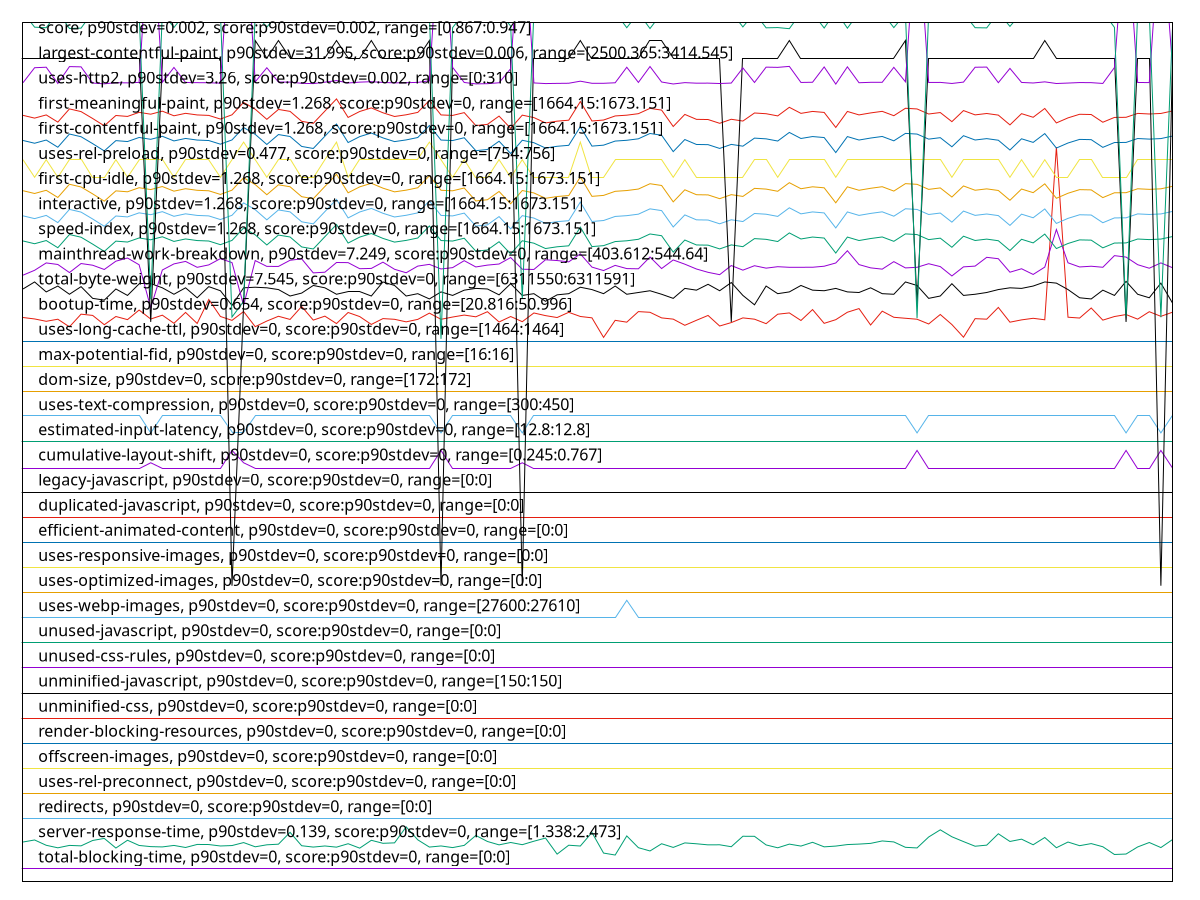 reset

$totalBlockingTimeP90Stdev0ScoreP90Stdev0Range00 <<EOF
0 0.5
1 0.5
2 0.5
3 0.5
4 0.5
5 0.5
6 0.5
7 0.5
8 0.5
9 0.5
10 0.5
11 0.5
12 0.5
13 0.5
14 0.5
15 0.5
16 0.5
17 0.5
18 0.5
19 0.5
20 0.5
21 0.5
22 0.5
23 0.5
24 0.5
25 0.5
26 0.5
27 0.5
28 0.5
29 0.5
30 0.5
31 0.5
32 0.5
33 0.5
34 0.5
35 0.5
36 0.5
37 0.5
38 0.5
39 0.5
40 0.5
41 0.5
42 0.5
43 0.5
44 0.5
45 0.5
46 0.5
47 0.5
48 0.5
49 0.5
50 0.5
51 0.5
52 0.5
53 0.5
54 0.5
55 0.5
56 0.5
57 0.5
58 0.5
59 0.5
60 0.5
61 0.5
62 0.5
63 0.5
64 0.5
65 0.5
66 0.5
67 0.5
68 0.5
69 0.5
70 0.5
71 0.5
72 0.5
73 0.5
74 0.5
75 0.5
76 0.5
77 0.5
78 0.5
79 0.5
80 0.5
81 0.5
82 0.5
83 0.5
84 0.5
85 0.5
86 0.5
87 0.5
88 0.5
89 0.5
90 0.5
91 0.5
92 0.5
93 0.5
94 0.5
95 0.5
96 0.5
97 0.5
98 0.5
99 0.5
EOF

$serverResponseTimeP90Stdev0139ScoreP90Stdev0Range13382473 <<EOF
0 1.5719351198871645
1 1.6528942172073342
2 1.4416107193229897
3 1.3409055007052184
4 1.4366741889985892
5 1.418902679830747
6 1.6331480959097315
7 1.715094499294781
8 1.3320197461212975
9 1.6420338504936525
10 1.434699576868829
11 1.3882961918194636
12 1.3764485190409024
13 1.435686882933709
14 1.3537404795486598
15 1.4751791255289137
16 1.4712299012693932
17 1.4139661495063467
18 1.4307503526093086
19 1.549227080394922
20 1.3813850493653028
21 1.4603695345557122
22 1.4850521861777146
23 1.9569844851904086
24 1.4238392101551478
25 1.3705246826516218
26 1.4139661495063465
27 1.3675627644569812
28 1.5038110014104369
29 1.3280705218617768
30 1.6400592383638923
31 1.5205952045133988
32 1.5383667136812407
33 2.174191819464033
34 1.6588180535966146
35 1.3705246826516218
36 1.4149534555712269
37 1.3497912552891396
38 1.4376614950634694
39 1.8315966149506346
40 1.5926685472496471
41 1.4583949224259514
42 1.5531763046544422
43 1.4653060648801126
44 1.6035289139633282
45 1.7289167842031024
46 1.0901297602256699
47 1.4445726375176302
48 1.4119915373765863
49 1.950073342736247
50 1.1315966149506345
51 1.0535994358251057
52 1.8138251057827923
53 1.3458420310296189
54 1.215517630465444
55 1.5028236953455565
56 1.3567023977433001
57 1.5363921015514808
58 1.5018363892806768
59 1.4583949224259518
60 1.461356840620592
61 1.3843469675599431
62 1.8009901269393502
63 1.7980282087447104
64 1.4554330042313115
65 1.3418928067700984
66 1.488014104372355
67 1.4100169252468262
68 1.5600874471086035
69 1.379410437235543
70 1.410016925246826
71 1.4702425952045128
72 1.489001410437235
73 1.5176332863187585
74 1.6143892806770095
75 1.5748970380818048
76 1.3606516220028206
77 1.335968970380818
78 1.7713709449929471
79 2.0567023977432997
80 1.780256699576868
81 1.5887193229901266
82 1.4040930888575456
83 1.4475345557122703
84 1.8997207334273618
85 1.593655853314527
86 1.6854753173483774
87 1.462344146685472
88 1.751624823695345
89 1.3438674188998583
90 1.5709478138222845
91 1.425813822284908
92 1.5087475317348373
93 1.3833596614950632
94 1.0753201692524683
95 1.09309167842031
96 1.3754612129760224
97 1.5521889985895623
98 1.3507785613540197
99 1.6686911142454157
EOF

$redirectsP90Stdev0ScoreP90Stdev0Range00 <<EOF
0 2.5
1 2.5
2 2.5
3 2.5
4 2.5
5 2.5
6 2.5
7 2.5
8 2.5
9 2.5
10 2.5
11 2.5
12 2.5
13 2.5
14 2.5
15 2.5
16 2.5
17 2.5
18 2.5
19 2.5
20 2.5
21 2.5
22 2.5
23 2.5
24 2.5
25 2.5
26 2.5
27 2.5
28 2.5
29 2.5
30 2.5
31 2.5
32 2.5
33 2.5
34 2.5
35 2.5
36 2.5
37 2.5
38 2.5
39 2.5
40 2.5
41 2.5
42 2.5
43 2.5
44 2.5
45 2.5
46 2.5
47 2.5
48 2.5
49 2.5
50 2.5
51 2.5
52 2.5
53 2.5
54 2.5
55 2.5
56 2.5
57 2.5
58 2.5
59 2.5
60 2.5
61 2.5
62 2.5
63 2.5
64 2.5
65 2.5
66 2.5
67 2.5
68 2.5
69 2.5
70 2.5
71 2.5
72 2.5
73 2.5
74 2.5
75 2.5
76 2.5
77 2.5
78 2.5
79 2.5
80 2.5
81 2.5
82 2.5
83 2.5
84 2.5
85 2.5
86 2.5
87 2.5
88 2.5
89 2.5
90 2.5
91 2.5
92 2.5
93 2.5
94 2.5
95 2.5
96 2.5
97 2.5
98 2.5
99 2.5
EOF

$usesRelPreconnectP90Stdev0ScoreP90Stdev0Range00 <<EOF
0 3.5
1 3.5
2 3.5
3 3.5
4 3.5
5 3.5
6 3.5
7 3.5
8 3.5
9 3.5
10 3.5
11 3.5
12 3.5
13 3.5
14 3.5
15 3.5
16 3.5
17 3.5
18 3.5
19 3.5
20 3.5
21 3.5
22 3.5
23 3.5
24 3.5
25 3.5
26 3.5
27 3.5
28 3.5
29 3.5
30 3.5
31 3.5
32 3.5
33 3.5
34 3.5
35 3.5
36 3.5
37 3.5
38 3.5
39 3.5
40 3.5
41 3.5
42 3.5
43 3.5
44 3.5
45 3.5
46 3.5
47 3.5
48 3.5
49 3.5
50 3.5
51 3.5
52 3.5
53 3.5
54 3.5
55 3.5
56 3.5
57 3.5
58 3.5
59 3.5
60 3.5
61 3.5
62 3.5
63 3.5
64 3.5
65 3.5
66 3.5
67 3.5
68 3.5
69 3.5
70 3.5
71 3.5
72 3.5
73 3.5
74 3.5
75 3.5
76 3.5
77 3.5
78 3.5
79 3.5
80 3.5
81 3.5
82 3.5
83 3.5
84 3.5
85 3.5
86 3.5
87 3.5
88 3.5
89 3.5
90 3.5
91 3.5
92 3.5
93 3.5
94 3.5
95 3.5
96 3.5
97 3.5
98 3.5
99 3.5
EOF

$offscreenImagesP90Stdev0ScoreP90Stdev0Range00 <<EOF
0 4.5
1 4.5
2 4.5
3 4.5
4 4.5
5 4.5
6 4.5
7 4.5
8 4.5
9 4.5
10 4.5
11 4.5
12 4.5
13 4.5
14 4.5
15 4.5
16 4.5
17 4.5
18 4.5
19 4.5
20 4.5
21 4.5
22 4.5
23 4.5
24 4.5
25 4.5
26 4.5
27 4.5
28 4.5
29 4.5
30 4.5
31 4.5
32 4.5
33 4.5
34 4.5
35 4.5
36 4.5
37 4.5
38 4.5
39 4.5
40 4.5
41 4.5
42 4.5
43 4.5
44 4.5
45 4.5
46 4.5
47 4.5
48 4.5
49 4.5
50 4.5
51 4.5
52 4.5
53 4.5
54 4.5
55 4.5
56 4.5
57 4.5
58 4.5
59 4.5
60 4.5
61 4.5
62 4.5
63 4.5
64 4.5
65 4.5
66 4.5
67 4.5
68 4.5
69 4.5
70 4.5
71 4.5
72 4.5
73 4.5
74 4.5
75 4.5
76 4.5
77 4.5
78 4.5
79 4.5
80 4.5
81 4.5
82 4.5
83 4.5
84 4.5
85 4.5
86 4.5
87 4.5
88 4.5
89 4.5
90 4.5
91 4.5
92 4.5
93 4.5
94 4.5
95 4.5
96 4.5
97 4.5
98 4.5
99 4.5
EOF

$renderBlockingResourcesP90Stdev0ScoreP90Stdev0Range00 <<EOF
0 5.5
1 5.5
2 5.5
3 5.5
4 5.5
5 5.5
6 5.5
7 5.5
8 5.5
9 5.5
10 5.5
11 5.5
12 5.5
13 5.5
14 5.5
15 5.5
16 5.5
17 5.5
18 5.5
19 5.5
20 5.5
21 5.5
22 5.5
23 5.5
24 5.5
25 5.5
26 5.5
27 5.5
28 5.5
29 5.5
30 5.5
31 5.5
32 5.5
33 5.5
34 5.5
35 5.5
36 5.5
37 5.5
38 5.5
39 5.5
40 5.5
41 5.5
42 5.5
43 5.5
44 5.5
45 5.5
46 5.5
47 5.5
48 5.5
49 5.5
50 5.5
51 5.5
52 5.5
53 5.5
54 5.5
55 5.5
56 5.5
57 5.5
58 5.5
59 5.5
60 5.5
61 5.5
62 5.5
63 5.5
64 5.5
65 5.5
66 5.5
67 5.5
68 5.5
69 5.5
70 5.5
71 5.5
72 5.5
73 5.5
74 5.5
75 5.5
76 5.5
77 5.5
78 5.5
79 5.5
80 5.5
81 5.5
82 5.5
83 5.5
84 5.5
85 5.5
86 5.5
87 5.5
88 5.5
89 5.5
90 5.5
91 5.5
92 5.5
93 5.5
94 5.5
95 5.5
96 5.5
97 5.5
98 5.5
99 5.5
EOF

$unminifiedCssP90Stdev0ScoreP90Stdev0Range00 <<EOF
0 6.5
1 6.5
2 6.5
3 6.5
4 6.5
5 6.5
6 6.5
7 6.5
8 6.5
9 6.5
10 6.5
11 6.5
12 6.5
13 6.5
14 6.5
15 6.5
16 6.5
17 6.5
18 6.5
19 6.5
20 6.5
21 6.5
22 6.5
23 6.5
24 6.5
25 6.5
26 6.5
27 6.5
28 6.5
29 6.5
30 6.5
31 6.5
32 6.5
33 6.5
34 6.5
35 6.5
36 6.5
37 6.5
38 6.5
39 6.5
40 6.5
41 6.5
42 6.5
43 6.5
44 6.5
45 6.5
46 6.5
47 6.5
48 6.5
49 6.5
50 6.5
51 6.5
52 6.5
53 6.5
54 6.5
55 6.5
56 6.5
57 6.5
58 6.5
59 6.5
60 6.5
61 6.5
62 6.5
63 6.5
64 6.5
65 6.5
66 6.5
67 6.5
68 6.5
69 6.5
70 6.5
71 6.5
72 6.5
73 6.5
74 6.5
75 6.5
76 6.5
77 6.5
78 6.5
79 6.5
80 6.5
81 6.5
82 6.5
83 6.5
84 6.5
85 6.5
86 6.5
87 6.5
88 6.5
89 6.5
90 6.5
91 6.5
92 6.5
93 6.5
94 6.5
95 6.5
96 6.5
97 6.5
98 6.5
99 6.5
EOF

$unminifiedJavascriptP90Stdev0ScoreP90Stdev0Range150150 <<EOF
0 7.5
1 7.5
2 7.5
3 7.5
4 7.5
5 7.5
6 7.5
7 7.5
8 7.5
9 7.5
10 7.5
11 7.5
12 7.5
13 7.5
14 7.5
15 7.5
16 7.5
17 7.5
18 7.5
19 7.5
20 7.5
21 7.5
22 7.5
23 7.5
24 7.5
25 7.5
26 7.5
27 7.5
28 7.5
29 7.5
30 7.5
31 7.5
32 7.5
33 7.5
34 7.5
35 7.5
36 7.5
37 7.5
38 7.5
39 7.5
40 7.5
41 7.5
42 7.5
43 7.5
44 7.5
45 7.5
46 7.5
47 7.5
48 7.5
49 7.5
50 7.5
51 7.5
52 7.5
53 7.5
54 7.5
55 7.5
56 7.5
57 7.5
58 7.5
59 7.5
60 7.5
61 7.5
62 7.5
63 7.5
64 7.5
65 7.5
66 7.5
67 7.5
68 7.5
69 7.5
70 7.5
71 7.5
72 7.5
73 7.5
74 7.5
75 7.5
76 7.5
77 7.5
78 7.5
79 7.5
80 7.5
81 7.5
82 7.5
83 7.5
84 7.5
85 7.5
86 7.5
87 7.5
88 7.5
89 7.5
90 7.5
91 7.5
92 7.5
93 7.5
94 7.5
95 7.5
96 7.5
97 7.5
98 7.5
99 7.5
EOF

$unusedCssRulesP90Stdev0ScoreP90Stdev0Range00 <<EOF
0 8.5
1 8.5
2 8.5
3 8.5
4 8.5
5 8.5
6 8.5
7 8.5
8 8.5
9 8.5
10 8.5
11 8.5
12 8.5
13 8.5
14 8.5
15 8.5
16 8.5
17 8.5
18 8.5
19 8.5
20 8.5
21 8.5
22 8.5
23 8.5
24 8.5
25 8.5
26 8.5
27 8.5
28 8.5
29 8.5
30 8.5
31 8.5
32 8.5
33 8.5
34 8.5
35 8.5
36 8.5
37 8.5
38 8.5
39 8.5
40 8.5
41 8.5
42 8.5
43 8.5
44 8.5
45 8.5
46 8.5
47 8.5
48 8.5
49 8.5
50 8.5
51 8.5
52 8.5
53 8.5
54 8.5
55 8.5
56 8.5
57 8.5
58 8.5
59 8.5
60 8.5
61 8.5
62 8.5
63 8.5
64 8.5
65 8.5
66 8.5
67 8.5
68 8.5
69 8.5
70 8.5
71 8.5
72 8.5
73 8.5
74 8.5
75 8.5
76 8.5
77 8.5
78 8.5
79 8.5
80 8.5
81 8.5
82 8.5
83 8.5
84 8.5
85 8.5
86 8.5
87 8.5
88 8.5
89 8.5
90 8.5
91 8.5
92 8.5
93 8.5
94 8.5
95 8.5
96 8.5
97 8.5
98 8.5
99 8.5
EOF

$unusedJavascriptP90Stdev0ScoreP90Stdev0Range00 <<EOF
0 9.5
1 9.5
2 9.5
3 9.5
4 9.5
5 9.5
6 9.5
7 9.5
8 9.5
9 9.5
10 9.5
11 9.5
12 9.5
13 9.5
14 9.5
15 9.5
16 9.5
17 9.5
18 9.5
19 9.5
20 9.5
21 9.5
22 9.5
23 9.5
24 9.5
25 9.5
26 9.5
27 9.5
28 9.5
29 9.5
30 9.5
31 9.5
32 9.5
33 9.5
34 9.5
35 9.5
36 9.5
37 9.5
38 9.5
39 9.5
40 9.5
41 9.5
42 9.5
43 9.5
44 9.5
45 9.5
46 9.5
47 9.5
48 9.5
49 9.5
50 9.5
51 9.5
52 9.5
53 9.5
54 9.5
55 9.5
56 9.5
57 9.5
58 9.5
59 9.5
60 9.5
61 9.5
62 9.5
63 9.5
64 9.5
65 9.5
66 9.5
67 9.5
68 9.5
69 9.5
70 9.5
71 9.5
72 9.5
73 9.5
74 9.5
75 9.5
76 9.5
77 9.5
78 9.5
79 9.5
80 9.5
81 9.5
82 9.5
83 9.5
84 9.5
85 9.5
86 9.5
87 9.5
88 9.5
89 9.5
90 9.5
91 9.5
92 9.5
93 9.5
94 9.5
95 9.5
96 9.5
97 9.5
98 9.5
99 9.5
EOF

$usesWebpImagesP90Stdev0ScoreP90Stdev0Range2760027610 <<EOF
0 10.493000000000166
1 10.493000000000166
2 10.493000000000166
3 10.493000000000166
4 10.493000000000166
5 10.493000000000166
6 10.493000000000166
7 10.493000000000166
8 10.493000000000166
9 10.493000000000166
10 10.493000000000166
11 10.493000000000166
12 10.493000000000166
13 10.493000000000166
14 10.493000000000166
15 10.493000000000166
16 10.493000000000166
17 10.493000000000166
18 10.493000000000166
19 10.493000000000166
20 10.493000000000166
21 10.493000000000166
22 10.493000000000166
23 10.493000000000166
24 10.493000000000166
25 10.493000000000166
26 10.493000000000166
27 10.493000000000166
28 10.493000000000166
29 10.493000000000166
30 10.493000000000166
31 10.493000000000166
32 10.493000000000166
33 10.493000000000166
34 10.493000000000166
35 10.493000000000166
36 10.493000000000166
37 10.493000000000166
38 10.493000000000166
39 10.493000000000166
40 10.493000000000166
41 10.493000000000166
42 10.493000000000166
43 10.493000000000166
44 10.493000000000166
45 10.493000000000166
46 10.493000000000166
47 10.493000000000166
48 10.493000000000166
49 10.493000000000166
50 10.493000000000166
51 10.493000000000166
52 11.193000000000211
53 10.493000000000166
54 10.493000000000166
55 10.493000000000166
56 10.493000000000166
57 10.493000000000166
58 10.493000000000166
59 10.493000000000166
60 10.493000000000166
61 10.493000000000166
62 10.493000000000166
63 10.493000000000166
64 10.493000000000166
65 10.493000000000166
66 10.493000000000166
67 10.493000000000166
68 10.493000000000166
69 10.493000000000166
70 10.493000000000166
71 10.493000000000166
72 10.493000000000166
73 10.493000000000166
74 10.493000000000166
75 10.493000000000166
76 10.493000000000166
77 10.493000000000166
78 10.493000000000166
79 10.493000000000166
80 10.493000000000166
81 10.493000000000166
82 10.493000000000166
83 10.493000000000166
84 10.493000000000166
85 10.493000000000166
86 10.493000000000166
87 10.493000000000166
88 10.493000000000166
89 10.493000000000166
90 10.493000000000166
91 10.493000000000166
92 10.493000000000166
93 10.493000000000166
94 10.493000000000166
95 10.493000000000166
96 10.493000000000166
97 10.493000000000166
98 10.493000000000166
99 10.493000000000166
EOF

$usesOptimizedImagesP90Stdev0ScoreP90Stdev0Range00 <<EOF
0 11.5
1 11.5
2 11.5
3 11.5
4 11.5
5 11.5
6 11.5
7 11.5
8 11.5
9 11.5
10 11.5
11 11.5
12 11.5
13 11.5
14 11.5
15 11.5
16 11.5
17 11.5
18 11.5
19 11.5
20 11.5
21 11.5
22 11.5
23 11.5
24 11.5
25 11.5
26 11.5
27 11.5
28 11.5
29 11.5
30 11.5
31 11.5
32 11.5
33 11.5
34 11.5
35 11.5
36 11.5
37 11.5
38 11.5
39 11.5
40 11.5
41 11.5
42 11.5
43 11.5
44 11.5
45 11.5
46 11.5
47 11.5
48 11.5
49 11.5
50 11.5
51 11.5
52 11.5
53 11.5
54 11.5
55 11.5
56 11.5
57 11.5
58 11.5
59 11.5
60 11.5
61 11.5
62 11.5
63 11.5
64 11.5
65 11.5
66 11.5
67 11.5
68 11.5
69 11.5
70 11.5
71 11.5
72 11.5
73 11.5
74 11.5
75 11.5
76 11.5
77 11.5
78 11.5
79 11.5
80 11.5
81 11.5
82 11.5
83 11.5
84 11.5
85 11.5
86 11.5
87 11.5
88 11.5
89 11.5
90 11.5
91 11.5
92 11.5
93 11.5
94 11.5
95 11.5
96 11.5
97 11.5
98 11.5
99 11.5
EOF

$usesResponsiveImagesP90Stdev0ScoreP90Stdev0Range00 <<EOF
0 12.5
1 12.5
2 12.5
3 12.5
4 12.5
5 12.5
6 12.5
7 12.5
8 12.5
9 12.5
10 12.5
11 12.5
12 12.5
13 12.5
14 12.5
15 12.5
16 12.5
17 12.5
18 12.5
19 12.5
20 12.5
21 12.5
22 12.5
23 12.5
24 12.5
25 12.5
26 12.5
27 12.5
28 12.5
29 12.5
30 12.5
31 12.5
32 12.5
33 12.5
34 12.5
35 12.5
36 12.5
37 12.5
38 12.5
39 12.5
40 12.5
41 12.5
42 12.5
43 12.5
44 12.5
45 12.5
46 12.5
47 12.5
48 12.5
49 12.5
50 12.5
51 12.5
52 12.5
53 12.5
54 12.5
55 12.5
56 12.5
57 12.5
58 12.5
59 12.5
60 12.5
61 12.5
62 12.5
63 12.5
64 12.5
65 12.5
66 12.5
67 12.5
68 12.5
69 12.5
70 12.5
71 12.5
72 12.5
73 12.5
74 12.5
75 12.5
76 12.5
77 12.5
78 12.5
79 12.5
80 12.5
81 12.5
82 12.5
83 12.5
84 12.5
85 12.5
86 12.5
87 12.5
88 12.5
89 12.5
90 12.5
91 12.5
92 12.5
93 12.5
94 12.5
95 12.5
96 12.5
97 12.5
98 12.5
99 12.5
EOF

$efficientAnimatedContentP90Stdev0ScoreP90Stdev0Range00 <<EOF
0 13.5
1 13.5
2 13.5
3 13.5
4 13.5
5 13.5
6 13.5
7 13.5
8 13.5
9 13.5
10 13.5
11 13.5
12 13.5
13 13.5
14 13.5
15 13.5
16 13.5
17 13.5
18 13.5
19 13.5
20 13.5
21 13.5
22 13.5
23 13.5
24 13.5
25 13.5
26 13.5
27 13.5
28 13.5
29 13.5
30 13.5
31 13.5
32 13.5
33 13.5
34 13.5
35 13.5
36 13.5
37 13.5
38 13.5
39 13.5
40 13.5
41 13.5
42 13.5
43 13.5
44 13.5
45 13.5
46 13.5
47 13.5
48 13.5
49 13.5
50 13.5
51 13.5
52 13.5
53 13.5
54 13.5
55 13.5
56 13.5
57 13.5
58 13.5
59 13.5
60 13.5
61 13.5
62 13.5
63 13.5
64 13.5
65 13.5
66 13.5
67 13.5
68 13.5
69 13.5
70 13.5
71 13.5
72 13.5
73 13.5
74 13.5
75 13.5
76 13.5
77 13.5
78 13.5
79 13.5
80 13.5
81 13.5
82 13.5
83 13.5
84 13.5
85 13.5
86 13.5
87 13.5
88 13.5
89 13.5
90 13.5
91 13.5
92 13.5
93 13.5
94 13.5
95 13.5
96 13.5
97 13.5
98 13.5
99 13.5
EOF

$duplicatedJavascriptP90Stdev0ScoreP90Stdev0Range00 <<EOF
0 14.5
1 14.5
2 14.5
3 14.5
4 14.5
5 14.5
6 14.5
7 14.5
8 14.5
9 14.5
10 14.5
11 14.5
12 14.5
13 14.5
14 14.5
15 14.5
16 14.5
17 14.5
18 14.5
19 14.5
20 14.5
21 14.5
22 14.5
23 14.5
24 14.5
25 14.5
26 14.5
27 14.5
28 14.5
29 14.5
30 14.5
31 14.5
32 14.5
33 14.5
34 14.5
35 14.5
36 14.5
37 14.5
38 14.5
39 14.5
40 14.5
41 14.5
42 14.5
43 14.5
44 14.5
45 14.5
46 14.5
47 14.5
48 14.5
49 14.5
50 14.5
51 14.5
52 14.5
53 14.5
54 14.5
55 14.5
56 14.5
57 14.5
58 14.5
59 14.5
60 14.5
61 14.5
62 14.5
63 14.5
64 14.5
65 14.5
66 14.5
67 14.5
68 14.5
69 14.5
70 14.5
71 14.5
72 14.5
73 14.5
74 14.5
75 14.5
76 14.5
77 14.5
78 14.5
79 14.5
80 14.5
81 14.5
82 14.5
83 14.5
84 14.5
85 14.5
86 14.5
87 14.5
88 14.5
89 14.5
90 14.5
91 14.5
92 14.5
93 14.5
94 14.5
95 14.5
96 14.5
97 14.5
98 14.5
99 14.5
EOF

$legacyJavascriptP90Stdev0ScoreP90Stdev0Range00 <<EOF
0 15.5
1 15.5
2 15.5
3 15.5
4 15.5
5 15.5
6 15.5
7 15.5
8 15.5
9 15.5
10 15.5
11 15.5
12 15.5
13 15.5
14 15.5
15 15.5
16 15.5
17 15.5
18 15.5
19 15.5
20 15.5
21 15.5
22 15.5
23 15.5
24 15.5
25 15.5
26 15.5
27 15.5
28 15.5
29 15.5
30 15.5
31 15.5
32 15.5
33 15.5
34 15.5
35 15.5
36 15.5
37 15.5
38 15.5
39 15.5
40 15.5
41 15.5
42 15.5
43 15.5
44 15.5
45 15.5
46 15.5
47 15.5
48 15.5
49 15.5
50 15.5
51 15.5
52 15.5
53 15.5
54 15.5
55 15.5
56 15.5
57 15.5
58 15.5
59 15.5
60 15.5
61 15.5
62 15.5
63 15.5
64 15.5
65 15.5
66 15.5
67 15.5
68 15.5
69 15.5
70 15.5
71 15.5
72 15.5
73 15.5
74 15.5
75 15.5
76 15.5
77 15.5
78 15.5
79 15.5
80 15.5
81 15.5
82 15.5
83 15.5
84 15.5
85 15.5
86 15.5
87 15.5
88 15.5
89 15.5
90 15.5
91 15.5
92 15.5
93 15.5
94 15.5
95 15.5
96 15.5
97 15.5
98 15.5
99 15.5
EOF

$cumulativeLayoutShiftP90Stdev0ScoreP90Stdev0Range02450767 <<EOF
0 16.458740408834423
1 16.458740408834423
2 16.458740408834423
3 16.458740408834423
4 16.458740408834423
5 16.458740408834423
6 16.458740408834423
7 16.458740408834423
8 16.458740408834423
9 16.458740408834423
10 16.458740408834423
11 16.667322541209014
12 16.458740408834423
13 16.458740408834423
14 16.458740408834423
15 16.458740408834423
16 16.458740408834423
17 16.458740408834423
18 17.158740408834422
19 16.66753526064322
20 16.458740408834423
21 16.458740408834423
22 16.458740408834423
23 16.458740408834423
24 16.458740408834423
25 16.458740408834423
26 16.458740408834423
27 16.458740408834423
28 16.458740408834423
29 16.458740408834423
30 16.458740408834423
31 16.458740408834423
32 16.458740408834423
33 16.458740408834423
34 16.458740408834423
35 16.458740408834423
36 17.158740408834422
37 16.458740408834423
38 16.458740408834423
39 16.458740408834423
40 16.458740408834423
41 16.458740408834423
42 16.458740408834423
43 16.667322541209014
44 16.458740408834423
45 16.458740408834423
46 16.458740408834423
47 16.458740408834423
48 16.458740408834423
49 16.458740408834423
50 16.458740408834423
51 16.458740408834423
52 16.458740408834423
53 16.458740408834423
54 16.458740408834423
55 16.458740408834423
56 16.458740408834423
57 16.458740408834423
58 16.458740408834423
59 16.458740408834423
60 16.458740408834423
61 16.458740408834423
62 16.458740408834423
63 16.458740408834423
64 16.458740408834423
65 16.458740408834423
66 16.458740408834423
67 16.458740408834423
68 16.458740408834423
69 16.458740408834423
70 16.458740408834423
71 16.458740408834423
72 16.458740408834423
73 16.458740408834423
74 16.458740408834423
75 16.458740408834423
76 16.458740408834423
77 17.158740408834422
78 16.458740408834423
79 16.458740408834423
80 16.458740408834423
81 16.458740408834423
82 16.458740408834423
83 16.458740408834423
84 16.458740408834423
85 16.458740408834423
86 16.458740408834423
87 16.458740408834423
88 16.458740408834423
89 16.458740408834423
90 16.458740408834423
91 16.458740408834423
92 16.458740408834423
93 16.458740408834423
94 16.458740408834423
95 17.158740408834422
96 16.458740408834423
97 16.458740408834423
98 17.158740408834422
99 16.458740408834423
EOF

$estimatedInputLatencyP90Stdev0ScoreP90Stdev0Range128128 <<EOF
0 17.500000000000185
1 17.500000000000185
2 17.500000000000185
3 17.500000000000185
4 17.500000000000185
5 17.500000000000185
6 17.500000000000185
7 17.500000000000185
8 17.500000000000185
9 17.500000000000185
10 17.500000000000185
11 17.500000000000185
12 17.500000000000185
13 17.500000000000185
14 17.500000000000185
15 17.500000000000185
16 17.500000000000185
17 17.500000000000185
18 17.500000000000185
19 17.500000000000185
20 17.500000000000185
21 17.500000000000185
22 17.500000000000185
23 17.500000000000185
24 17.500000000000185
25 17.500000000000185
26 17.500000000000185
27 17.500000000000185
28 17.500000000000185
29 17.500000000000185
30 17.500000000000185
31 17.500000000000185
32 17.500000000000185
33 17.500000000000185
34 17.500000000000185
35 17.500000000000185
36 17.500000000000185
37 17.500000000000185
38 17.500000000000185
39 17.500000000000185
40 17.500000000000185
41 17.500000000000185
42 17.500000000000185
43 17.500000000000185
44 17.500000000000185
45 17.500000000000185
46 17.500000000000185
47 17.500000000000185
48 17.500000000000185
49 17.500000000000185
50 17.500000000000185
51 17.500000000000185
52 17.500000000000185
53 17.500000000000185
54 17.500000000000185
55 17.500000000000185
56 17.500000000000185
57 17.500000000000185
58 17.500000000000185
59 17.500000000000185
60 17.500000000000185
61 17.500000000000185
62 17.500000000000185
63 17.500000000000185
64 17.500000000000185
65 17.500000000000185
66 17.500000000000185
67 17.500000000000185
68 17.500000000000185
69 17.500000000000185
70 17.500000000000185
71 17.500000000000185
72 17.500000000000185
73 17.500000000000185
74 17.500000000000185
75 17.500000000000185
76 17.500000000000185
77 17.500000000000185
78 17.500000000000185
79 17.500000000000185
80 17.500000000000185
81 17.500000000000185
82 17.500000000000185
83 17.500000000000185
84 17.500000000000185
85 17.500000000000185
86 17.500000000000185
87 17.500000000000185
88 17.500000000000185
89 17.500000000000185
90 17.500000000000185
91 17.500000000000185
92 17.500000000000185
93 17.500000000000185
94 17.500000000000185
95 17.500000000000185
96 17.500000000000185
97 17.500000000000185
98 17.500000000000185
99 17.500000000000185
EOF

$usesTextCompressionP90Stdev0ScoreP90Stdev0Range300450 <<EOF
0 18.556
1 18.556
2 18.556
3 18.556
4 18.556
5 18.556
6 18.556
7 18.556
8 18.556
9 18.556
10 18.556
11 17.855999999999998
12 18.556
13 18.556
14 18.556
15 18.556
16 18.556
17 18.556
18 17.855999999999998
19 17.855999999999998
20 18.556
21 18.556
22 18.556
23 18.556
24 18.556
25 18.556
26 18.556
27 18.556
28 18.556
29 18.556
30 18.556
31 18.556
32 18.556
33 18.556
34 18.556
35 18.556
36 17.855999999999998
37 18.556
38 18.556
39 18.556
40 18.556
41 18.556
42 18.556
43 17.855999999999998
44 18.556
45 18.556
46 18.556
47 18.556
48 18.556
49 18.556
50 18.556
51 18.556
52 18.556
53 18.556
54 18.556
55 18.556
56 18.556
57 18.556
58 18.556
59 18.556
60 18.556
61 18.556
62 18.556
63 18.556
64 18.556
65 18.556
66 18.556
67 18.556
68 18.556
69 18.556
70 18.556
71 18.556
72 18.556
73 18.556
74 18.556
75 18.556
76 18.556
77 17.855999999999998
78 18.556
79 18.556
80 18.556
81 18.556
82 18.556
83 18.556
84 18.556
85 18.556
86 18.556
87 18.556
88 18.556
89 18.556
90 18.556
91 18.556
92 18.556
93 18.556
94 18.556
95 17.855999999999998
96 18.556
97 18.556
98 17.855999999999998
99 18.556
EOF

$domSizeP90Stdev0ScoreP90Stdev0Range172172 <<EOF
0 19.5
1 19.5
2 19.5
3 19.5
4 19.5
5 19.5
6 19.5
7 19.5
8 19.5
9 19.5
10 19.5
11 19.5
12 19.5
13 19.5
14 19.5
15 19.5
16 19.5
17 19.5
18 19.5
19 19.5
20 19.5
21 19.5
22 19.5
23 19.5
24 19.5
25 19.5
26 19.5
27 19.5
28 19.5
29 19.5
30 19.5
31 19.5
32 19.5
33 19.5
34 19.5
35 19.5
36 19.5
37 19.5
38 19.5
39 19.5
40 19.5
41 19.5
42 19.5
43 19.5
44 19.5
45 19.5
46 19.5
47 19.5
48 19.5
49 19.5
50 19.5
51 19.5
52 19.5
53 19.5
54 19.5
55 19.5
56 19.5
57 19.5
58 19.5
59 19.5
60 19.5
61 19.5
62 19.5
63 19.5
64 19.5
65 19.5
66 19.5
67 19.5
68 19.5
69 19.5
70 19.5
71 19.5
72 19.5
73 19.5
74 19.5
75 19.5
76 19.5
77 19.5
78 19.5
79 19.5
80 19.5
81 19.5
82 19.5
83 19.5
84 19.5
85 19.5
86 19.5
87 19.5
88 19.5
89 19.5
90 19.5
91 19.5
92 19.5
93 19.5
94 19.5
95 19.5
96 19.5
97 19.5
98 19.5
99 19.5
EOF

$maxPotentialFidP90Stdev0ScoreP90Stdev0Range1616 <<EOF
0 20.5
1 20.5
2 20.5
3 20.5
4 20.5
5 20.5
6 20.5
7 20.5
8 20.5
9 20.5
10 20.5
11 20.5
12 20.5
13 20.5
14 20.5
15 20.5
16 20.5
17 20.5
18 20.5
19 20.5
20 20.5
21 20.5
22 20.5
23 20.5
24 20.5
25 20.5
26 20.5
27 20.5
28 20.5
29 20.5
30 20.5
31 20.5
32 20.5
33 20.5
34 20.5
35 20.5
36 20.5
37 20.5
38 20.5
39 20.5
40 20.5
41 20.5
42 20.5
43 20.5
44 20.5
45 20.5
46 20.5
47 20.5
48 20.5
49 20.5
50 20.5
51 20.5
52 20.5
53 20.5
54 20.5
55 20.5
56 20.5
57 20.5
58 20.5
59 20.5
60 20.5
61 20.5
62 20.5
63 20.5
64 20.5
65 20.5
66 20.5
67 20.5
68 20.5
69 20.5
70 20.5
71 20.5
72 20.5
73 20.5
74 20.5
75 20.5
76 20.5
77 20.5
78 20.5
79 20.5
80 20.5
81 20.5
82 20.5
83 20.5
84 20.5
85 20.5
86 20.5
87 20.5
88 20.5
89 20.5
90 20.5
91 20.5
92 20.5
93 20.5
94 20.5
95 20.5
96 20.5
97 20.5
98 20.5
99 20.5
EOF

$usesLongCacheTtlP90Stdev0ScoreP90Stdev0Range14641464 <<EOF
0 21.5
1 21.5
2 21.5
3 21.5
4 21.5
5 21.5
6 21.5
7 21.5
8 21.5
9 21.5
10 21.5
11 21.5
12 21.5
13 21.5
14 21.5
15 21.5
16 21.5
17 21.5
18 21.5
19 21.5
20 21.5
21 21.5
22 21.5
23 21.5
24 21.5
25 21.5
26 21.5
27 21.5
28 21.5
29 21.5
30 21.5
31 21.5
32 21.5
33 21.5
34 21.5
35 21.5
36 21.5
37 21.5
38 21.5
39 21.5
40 21.5
41 21.5
42 21.5
43 21.5
44 21.5
45 21.5
46 21.5
47 21.5
48 21.5
49 21.5
50 21.5
51 21.5
52 21.5
53 21.5
54 21.5
55 21.5
56 21.5
57 21.5
58 21.5
59 21.5
60 21.5
61 21.5
62 21.5
63 21.5
64 21.5
65 21.5
66 21.5
67 21.5
68 21.5
69 21.5
70 21.5
71 21.5
72 21.5
73 21.5
74 21.5
75 21.5
76 21.5
77 21.5
78 21.5
79 21.5
80 21.5
81 21.5
82 21.5
83 21.5
84 21.5
85 21.5
86 21.5
87 21.5
88 21.5
89 21.5
90 21.5
91 21.5
92 21.5
93 21.5
94 21.5
95 21.5
96 21.5
97 21.5
98 21.5
99 21.5
EOF

$bootupTimeP90Stdev0654ScoreP90Stdev0Range2081650996 <<EOF
0 22.44916212338594
1 22.391916786226684
2 22.298516499282638
3 22.380869440459108
4 22.07756958393113
5 22.58273457675753
6 22.532519368723097
7 22.162935437589667
8 22.489334289813485
9 22.36480057388809
10 22.746436154949784
11 22.388903873744617
12 22.542562410329985
13 22.219176470588234
14 22.652031563845046
15 22.212146341463413
16 23.167239598278332
17 22.490338593974172
18 22.33567575322812
19 22.686177905308462
20 22.08459971305595
21 22.308559540889526
22 22.49837302725968
23 22.372835007173602
24 22.889047345767572
25 22.345718794835005
26 22.503394548063127
27 22.20812912482066
28 22.64901865136298
29 22.486321377331418
30 22.173982783357243
31 22.405977044476327
32 22.37785652797704
33 22.276421807747486
34 22.374843615494974
35 22.623911047345764
36 22.377856527977045
37 22.46824390243902
38 22.546579626972736
39 22.477282639885225
40 22.68015208034433
41 22.271400286944047
42 22.488329985652793
43 22.283451936872307
44 22.629936872309898
45 22.524484935437588
46 22.44815781922525
47 22.6560487804878
48 22.490338593974172
49 22.436106169296984
50 21.65777044476327
51 22.336680057388808
52 22.264370157819226
53 22.684169296987086
54 22.657053084648492
55 22.43409756097561
56 22.384886657101863
57 22.13883213773314
58 22.338688665710183
59 22.531515064562406
60 22.110711621233857
61 22.247296987087516
62 22.43409756097561
63 22.382878048780487
64 22.204111908177907
65 22.580725968436155
66 22.631945480631277
67 22.330654232424678
68 22.765517934002865
69 22.217167862266855
70 22.36279196556671
71 22.659061692969868
72 22.804685796269723
73 22.150883787661403
74 22.702246771879484
75 22.458200860832136
76 22.419032998565278
77 22.380869440459108
78 22.19206025824964
79 22.569678622668576
80 22.1689612625538
81 21.66480057388809
82 22.403968436154948
83 22.382878048780487
84 22.850883787661402
85 22.263365853658534
86 22.354757532281205
87 22.41802869440459
88 22.358774748923956
89 29.23524533715924
90 22.461213773314203
91 22.428071736011475
92 22.827784791965566
93 22.344714490674317
94 22.488329985652793
95 22.56666571018651
96 22.383882352941175
97 22.68015208034433
98 22.496364418938306
99 22.66006599713056
EOF

$totalByteWeightP90Stdev7545ScoreP90Stdev0Range63115506311591 <<EOF
0 23.584700000006706
1 23.86470000000554
2 23.4680333333381
3 23.701366666675312
4 23.374700000014855
5 23.67803333332995
6 23.211366666684626
7 23.14136666667764
8 23.584700000006706
9 23.32803333332413
10 23.81803333334392
11 23.81803333334392
12 23.631366666668328
13 23.374700000014855
14 23.631366666668328
15 23.234700000000885
16 23.67803333332995
17 23.51469999999972
18 22.931366666656686
19 23.631366666668328
20 23.65470000001369
21 23.631366666668328
22 23.561366666661343
23 23.30470000000787
24 23.421366666676477
25 23.72469999999157
26 23.631366666668328
27 23.374700000014855
28 23.49136666668346
29 23.49136666668346
30 23.30470000000787
31 23.86470000000554
32 23.72469999999157
33 23.30470000000787
34 23.398033333331114
35 23.188033333339263
36 23.4680333333381
37 23.32803333332413
38 23.538033333345084
39 23.608033333322965
40 23.584700000006706
41 23.35136666666949
42 23.794699999998556
43 23.32803333332413
44 23.398033333331114
45 23.09470000001602
46 23.35136666666949
47 23.398033333331114
48 23.65470000001369
49 23.561366666661343
50 23.398033333331114
51 23.701366666675312
52 23.374700000014855
53 23.444699999992736
54 23.51469999999972
55 23.374700000014855
56 23.211366666684626
57 23.608033333322965
58 23.538033333345084
59 23.771366666682297
60 23.51469999999972
61 23.84136666666018
62 23.32803333332413
63 22.95470000000205
64 23.701366666675312
65 23.398033333331114
66 23.4680333333381
67 23.72469999999157
68 23.538033333345084
69 23.51469999999972
70 23.608033333322965
71 23.4680333333381
72 23.444699999992736
73 23.631366666668328
74 23.398033333331114
75 23.374700000014855
76 23.86470000000554
77 23.72469999999157
78 23.211366666684626
79 23.30470000000787
80 23.794699999998556
81 23.32803333332413
82 23.374700000014855
83 23.444699999992736
84 23.561366666661343
85 23.631366666668328
86 23.608033333322965
87 23.701366666675312
88 23.86470000000554
89 23.81803333334392
90 23.561366666661343
91 23.234700000000885
92 23.188033333339263
93 23.538033333345084
94 23.32803333332413
95 23.888033333350904
96 23.374700000014855
97 23.234700000000885
98 23.81803333334392
99 23.024700000009034
EOF

$mainthreadWorkBreakdownP90Stdev7249ScoreP90Stdev0Range40361254464 <<EOF
0 24.134621372697445
1 24.328653671461012
2 24.62204251829422
3 24.560308983093613
4 24.23830545041634
5 24.597578728236186
6 24.53063449407015
7 24.360889351501392
8 24.691636260408778
9 24.817222937168815
10 24.54873946505173
11 22.8375105980318
12 24.339428337118356
13 24.58318306838254
14 24.682098031794105
15 24.447174993691643
16 24.54361708301792
17 24.79275914711077
18 24.634671839515512
19 22.93722041382791
20 24.71592341660358
21 24.483914837244512
22 24.48320830179157
23 24.727581251577085
24 24.78463398940197
25 24.225764446126675
26 24.252612793338386
27 24.638822735301538
28 24.63370035326772
29 24.391447009841038
30 24.40301652788292
31 24.6527768104971
32 24.368484607620488
33 24.230886828160482
34 24.49610257380773
35 24.564989780469347
36 24.38155551349988
37 24.434369038607112
38 24.71203747161242
39 24.46139401968206
40 24.534873706787785
41 24.57823732021196
42 24.835592858945244
43 24.371575700227098
44 24.361860837749184
45 24.748070779712343
46 24.71689490285137
47 24.66372811001766
48 24.983347085541254
49 24.455565102195308
50 24.3179673227353
51 24.524540625788546
52 24.396481074943225
53 24.388179283371194
54 24.8576720918496
55 24.397982462780718
56 24.74029888973
57 24.5718785011355
58 24.37996580873076
59 24.247843679031032
60 24.154845950037853
61 24.517563588190765
62 24.334482588947765
63 24.510763184456223
64 24.414409412061573
65 24.471638783749682
66 24.447704895281348
67 24.448676381529143
68 24.4494712339137
69 24.49080355791068
70 24.619481327277306
71 25.106814155942466
72 24.55553986878627
73 24.425713979308604
74 24.37457847590209
75 24.673178021700743
76 24.423506056018176
77 24.447528261418114
78 24.590248422911934
79 24.47605463033056
80 24.103533812768106
81 24.46527996467323
82 24.495396038354777
83 24.844954453696687
84 24.789314786777688
85 24.25261279333838
86 24.390033938935154
87 24.16341269240474
88 24.455653419126925
89 25.951300656068625
90 24.627076583396416
91 24.461482336613674
92 24.49018533938935
93 24.44911796618723
94 24.91181037093111
95 24.85484595003785
96 24.551388973000257
97 24.411318319454956
98 24.622925687610394
99 24.4312779460005
EOF

$speedIndexP90Stdev1268ScoreP90Stdev0Range1664151673151 <<EOF
0 25.496203277162152
1 25.385869043850562
2 25.513225900754065
3 25.22707377339154
4 25.752819979517625
5 25.64518381901115
6 25.370201973745367
7 25.079592160878775
8 25.49006418396789
9 25.453399068987892
10 25.615661428172274
11 25.54197927567256
12 25.662871185178176
13 25.478242193464183
14 25.576246103714595
15 25.512535089842572
16 25.493739819383563
17 25.34864345964047
18 25.51800944046164
19 26.01184800297912
20 25.7398379480494
21 25.336912708313832
22 25.73133967042162
23 25.654255600037118
24 25.25887714365504
25 25.17759607112916
26 25.665686565496543
27 26.15063582534202
28 25.41326686528248
29 25.649993427055165
30 25.792326543152257
31 25.598221711199983
32 25.450909542873006
33 25.51841349967404
34 25.613966986313983
35 26.092268820407668
36 25.51303038823184
37 25.49306204264022
38 25.604777897774767
39 25.089120137789592
40 25.13712497905209
41 25.46595097290748
42 24.97752159016838
43 25.504128051391774
44 25.407401489619104
45 25.1948533097476
46 25.26437756261049
47 25.3030890419885
48 26.044290047481496
49 25.271754901778138
50 25.30969736523585
51 25.472168271110633
52 25.503267796294494
53 25.562534158830516
54 25.774417596126824
55 25.704802104087065
56 25.052181305278708
57 25.53328548552267
58 25.337030015827168
59 25.329574471650602
60 25.17934264966007
61 25.33979325947294
62 25.269239307326984
63 25.59006232194386
64 25.560865785308494
65 25.473966986313997
66 25.816100865841037
67 25.574929652732408
68 25.652157098966455
69 25.612311646960137
70 25.014695037705934
71 25.651088297178944
72 25.513669062470797
73 25.592682189740117
74 25.655663290196372
75 25.4819829997206
76 25.777884684852353
77 25.750617205101804
78 25.549539093194255
79 25.607762722279034
80 25.245165198770962
81 25.685915594451046
82 25.514894274276003
83 25.569624746299155
84 25.50574428824123
85 25.116100865841048
86 25.56300338888363
87 25.419445060981218
88 25.770012047295296
89 25.194266772181265
90 25.39552736244289
91 25.538994451168293
92 25.528775663345982
93 25.221847071967147
94 25.413879471185055
95 25.417998268317575
96 25.573665338422757
97 25.550412382459655
98 25.571423461502548
99 25.671591043664336
EOF

$interactiveP90Stdev1268ScoreP90Stdev0Range1664151673151 <<EOF
0 26.496203277162152
1 26.385869043850562
2 26.513225900754065
3 26.22707377339154
4 26.752819979517625
5 26.64518381901115
6 26.370201973745367
7 26.079592160878775
8 26.49006418396789
9 26.453399068987892
10 26.615661428172274
11 26.54197927567256
12 26.662871185178176
13 26.478242193464183
14 26.576246103714595
15 26.512535089842572
16 26.493739819383563
17 26.34864345964047
18 26.51800944046164
19 27.01184800297912
20 26.7398379480494
21 26.336912708313832
22 26.73133967042162
23 26.654255600037118
24 26.25887714365504
25 26.17759607112916
26 26.665686565496543
27 27.15063582534202
28 26.41326686528248
29 26.649993427055165
30 26.792326543152257
31 26.598221711199983
32 26.450909542873006
33 26.51841349967404
34 26.613966986313983
35 27.092268820407668
36 26.51303038823184
37 26.49306204264022
38 26.604777897774767
39 26.089120137789592
40 26.13712497905209
41 26.46595097290748
42 25.97752159016838
43 26.504128051391774
44 26.407401489619104
45 26.1948533097476
46 26.26437756261049
47 26.3030890419885
48 27.044290047481496
49 26.271754901778138
50 26.30969736523585
51 26.472168271110633
52 26.503267796294494
53 26.562534158830516
54 26.774417596126824
55 26.704802104087065
56 26.052181305278708
57 26.53328548552267
58 26.337030015827168
59 26.329574471650602
60 26.17934264966007
61 26.33979325947294
62 26.269239307326984
63 26.59006232194386
64 26.560865785308494
65 26.473966986313997
66 26.816100865841037
67 26.574929652732408
68 26.652157098966455
69 26.612311646960137
70 26.014695037705934
71 26.651088297178944
72 26.513669062470797
73 26.592682189740117
74 26.655663290196372
75 26.4819829997206
76 26.777884684852353
77 26.750617205101804
78 26.549539093194255
79 26.607762722279034
80 26.245165198770962
81 26.685915594451046
82 26.514894274276003
83 26.569624746299155
84 26.50574428824123
85 26.116100865841048
86 26.56300338888363
87 26.419445060981218
88 26.770012047295296
89 26.194266772181265
90 26.39552736244289
91 26.538994451168293
92 26.528775663345982
93 26.221847071967147
94 26.413879471185055
95 26.417998268317575
96 26.573665338422757
97 26.550412382459655
98 26.571423461502548
99 26.671591043664336
EOF

$firstCpuIdleP90Stdev1268ScoreP90Stdev0Range1664151673151 <<EOF
0 27.496203277162152
1 27.385869043850562
2 27.513225900754065
3 27.22707377339154
4 27.752819979517625
5 27.64518381901115
6 27.370201973745367
7 27.079592160878775
8 27.49006418396789
9 27.453399068987892
10 27.615661428172274
11 27.54197927567256
12 27.662871185178176
13 27.478242193464183
14 27.576246103714595
15 27.512535089842572
16 27.493739819383563
17 27.34864345964047
18 27.51800944046164
19 28.01184800297912
20 27.7398379480494
21 27.336912708313832
22 27.73133967042162
23 27.654255600037118
24 27.25887714365504
25 27.17759607112916
26 27.665686565496543
27 28.15063582534202
28 27.41326686528248
29 27.649993427055165
30 27.792326543152257
31 27.598221711199983
32 27.450909542873006
33 27.51841349967404
34 27.613966986313983
35 28.092268820407668
36 27.51303038823184
37 27.49306204264022
38 27.604777897774767
39 27.089120137789592
40 27.13712497905209
41 27.46595097290748
42 26.97752159016838
43 27.504128051391774
44 27.407401489619104
45 27.1948533097476
46 27.26437756261049
47 27.3030890419885
48 28.044290047481496
49 27.271754901778138
50 27.30969736523585
51 27.472168271110633
52 27.503267796294494
53 27.562534158830516
54 27.774417596126824
55 27.704802104087065
56 27.052181305278708
57 27.53328548552267
58 27.337030015827168
59 27.329574471650602
60 27.17934264966007
61 27.33979325947294
62 27.269239307326984
63 27.59006232194386
64 27.560865785308494
65 27.473966986313997
66 27.816100865841037
67 27.574929652732408
68 27.652157098966455
69 27.612311646960137
70 27.014695037705934
71 27.651088297178944
72 27.513669062470797
73 27.592682189740117
74 27.655663290196372
75 27.4819829997206
76 27.777884684852353
77 27.750617205101804
78 27.549539093194255
79 27.607762722279034
80 27.245165198770962
81 27.685915594451046
82 27.514894274276003
83 27.569624746299155
84 27.50574428824123
85 27.116100865841048
86 27.56300338888363
87 27.419445060981218
88 27.770012047295296
89 27.194266772181265
90 27.39552736244289
91 27.538994451168293
92 27.528775663345982
93 27.221847071967147
94 27.413879471185055
95 27.417998268317575
96 27.573665338422757
97 27.550412382459655
98 27.571423461502548
99 27.671591043664336
EOF

$usesRelPreloadP90Stdev0477ScoreP90Stdev0Range754756 <<EOF
0 28.73100000000011
1 28.031000000000063
2 28.73100000000011
3 28.031000000000063
4 28.73100000000011
5 28.73100000000011
6 28.031000000000063
7 28.031000000000063
8 28.73100000000011
9 28.031000000000063
10 28.73100000000011
11 28.73100000000011
12 28.73100000000011
13 28.031000000000063
14 28.73100000000011
15 28.73100000000011
16 28.73100000000011
17 28.031000000000063
18 28.73100000000011
19 29.43100000000004
20 28.73100000000011
21 28.031000000000063
22 28.73100000000011
23 28.73100000000011
24 28.031000000000063
25 28.031000000000063
26 28.73100000000011
27 29.43100000000004
28 28.031000000000063
29 28.73100000000011
30 28.73100000000011
31 28.73100000000011
32 28.73100000000011
33 28.73100000000011
34 28.73100000000011
35 29.43100000000004
36 28.73100000000011
37 28.031000000000063
38 28.73100000000011
39 28.031000000000063
40 28.031000000000063
41 28.73100000000011
42 28.031000000000063
43 28.73100000000011
44 28.031000000000063
45 28.031000000000063
46 28.031000000000063
47 28.031000000000063
48 29.43100000000004
49 28.031000000000063
50 28.031000000000063
51 28.73100000000011
52 28.73100000000011
53 28.73100000000011
54 28.73100000000011
55 28.73100000000011
56 28.031000000000063
57 28.73100000000011
58 28.031000000000063
59 28.031000000000063
60 28.031000000000063
61 28.031000000000063
62 28.031000000000063
63 28.73100000000011
64 28.73100000000011
65 28.031000000000063
66 28.73100000000011
67 28.73100000000011
68 28.73100000000011
69 28.73100000000011
70 28.031000000000063
71 28.73100000000011
72 28.73100000000011
73 28.73100000000011
74 28.73100000000011
75 28.73100000000011
76 28.73100000000011
77 28.73100000000011
78 28.73100000000011
79 28.73100000000011
80 28.031000000000063
81 28.73100000000011
82 28.73100000000011
83 28.73100000000011
84 28.73100000000011
85 28.031000000000063
86 28.73100000000011
87 28.031000000000063
88 28.73100000000011
89 28.031000000000063
90 28.031000000000063
91 28.73100000000011
92 28.73100000000011
93 28.031000000000063
94 28.031000000000063
95 28.031000000000063
96 28.73100000000011
97 28.73100000000011
98 28.73100000000011
99 28.73100000000011
EOF

$firstContentfulPaintP90Stdev1268ScoreP90Stdev0Range1664151673151 <<EOF
0 29.496203277162152
1 29.385869043850562
2 29.513225900754065
3 29.22707377339154
4 29.752819979517625
5 29.64518381901115
6 29.370201973745367
7 29.079592160878775
8 29.49006418396789
9 29.453399068987892
10 29.615661428172274
11 29.54197927567256
12 29.662871185178176
13 29.478242193464183
14 29.576246103714595
15 29.512535089842572
16 29.493739819383563
17 29.34864345964047
18 29.51800944046164
19 30.01184800297912
20 29.7398379480494
21 29.336912708313832
22 29.73133967042162
23 29.654255600037118
24 29.25887714365504
25 29.17759607112916
26 29.665686565496543
27 30.15063582534202
28 29.41326686528248
29 29.649993427055165
30 29.792326543152257
31 29.598221711199983
32 29.450909542873006
33 29.51841349967404
34 29.613966986313983
35 30.092268820407668
36 29.51303038823184
37 29.49306204264022
38 29.604777897774767
39 29.089120137789592
40 29.13712497905209
41 29.46595097290748
42 28.97752159016838
43 29.504128051391774
44 29.407401489619104
45 29.1948533097476
46 29.26437756261049
47 29.3030890419885
48 30.044290047481496
49 29.271754901778138
50 29.30969736523585
51 29.472168271110633
52 29.503267796294494
53 29.562534158830516
54 29.774417596126824
55 29.704802104087065
56 29.052181305278708
57 29.53328548552267
58 29.337030015827168
59 29.329574471650602
60 29.17934264966007
61 29.33979325947294
62 29.269239307326984
63 29.59006232194386
64 29.560865785308494
65 29.473966986313997
66 29.816100865841037
67 29.574929652732408
68 29.652157098966455
69 29.612311646960137
70 29.014695037705934
71 29.651088297178944
72 29.513669062470797
73 29.592682189740117
74 29.655663290196372
75 29.4819829997206
76 29.777884684852353
77 29.750617205101804
78 29.549539093194255
79 29.607762722279034
80 29.245165198770962
81 29.685915594451046
82 29.514894274276003
83 29.569624746299155
84 29.50574428824123
85 29.116100865841048
86 29.56300338888363
87 29.419445060981218
88 29.770012047295296
89 29.194266772181265
90 29.39552736244289
91 29.538994451168293
92 29.528775663345982
93 29.221847071967147
94 29.413879471185055
95 29.417998268317575
96 29.573665338422757
97 29.550412382459655
98 29.571423461502548
99 29.671591043664336
EOF

$firstMeaningfulPaintP90Stdev1268ScoreP90Stdev0Range1664151673151 <<EOF
0 30.496203277162152
1 30.385869043850562
2 30.513225900754065
3 30.22707377339154
4 30.752819979517625
5 30.64518381901115
6 30.370201973745367
7 30.079592160878775
8 30.49006418396789
9 30.453399068987892
10 30.615661428172274
11 30.54197927567256
12 30.662871185178176
13 30.478242193464183
14 30.576246103714595
15 30.512535089842572
16 30.493739819383563
17 30.34864345964047
18 30.51800944046164
19 31.01184800297912
20 30.7398379480494
21 30.336912708313832
22 30.73133967042162
23 30.654255600037118
24 30.25887714365504
25 30.17759607112916
26 30.665686565496543
27 31.15063582534202
28 30.41326686528248
29 30.649993427055165
30 30.792326543152257
31 30.598221711199983
32 30.450909542873006
33 30.51841349967404
34 30.613966986313983
35 31.092268820407668
36 30.51303038823184
37 30.49306204264022
38 30.604777897774767
39 30.089120137789592
40 30.13712497905209
41 30.46595097290748
42 29.97752159016838
43 30.504128051391774
44 30.407401489619104
45 30.1948533097476
46 30.26437756261049
47 30.3030890419885
48 31.044290047481496
49 30.271754901778138
50 30.30969736523585
51 30.472168271110633
52 30.503267796294494
53 30.562534158830516
54 30.774417596126824
55 30.704802104087065
56 30.052181305278708
57 30.53328548552267
58 30.337030015827168
59 30.329574471650602
60 30.17934264966007
61 30.33979325947294
62 30.269239307326984
63 30.59006232194386
64 30.560865785308494
65 30.473966986313997
66 30.816100865841037
67 30.574929652732408
68 30.652157098966455
69 30.612311646960137
70 30.014695037705934
71 30.651088297178944
72 30.513669062470797
73 30.592682189740117
74 30.655663290196372
75 30.4819829997206
76 30.777884684852353
77 30.750617205101804
78 30.549539093194255
79 30.607762722279034
80 30.245165198770962
81 30.685915594451046
82 30.514894274276003
83 30.569624746299155
84 30.50574428824123
85 30.116100865841048
86 30.56300338888363
87 30.419445060981218
88 30.770012047295296
89 30.194266772181265
90 30.39552736244289
91 30.538994451168293
92 30.528775663345982
93 30.221847071967147
94 30.413879471185055
95 30.417998268317575
96 30.573665338422757
97 30.550412382459655
98 30.571423461502548
99 30.671591043664336
EOF

$usesHttp2P90Stdev326ScoreP90Stdev0002Range0310 <<EOF
0 32.774
1 32.774
2 32.774
3 32.774
4 32.774
5 32.774
6 32.774
7 32.774
8 32.774
9 32.774
10 32.774
11 22.274
12 32.774
13 32.774
14 32.774
15 32.774
16 32.774
17 32.774
18 11.774000000000001
19 22.974
20 33.474000000000004
21 32.774
22 33.474000000000004
23 32.774
24 32.774
25 32.774
26 32.774
27 33.474000000000004
28 32.774
29 32.774
30 33.474000000000004
31 32.774
32 32.774
33 32.774
34 32.774
35 33.474000000000004
36 11.774000000000001
37 32.774
38 32.774
39 32.774
40 32.774
41 32.774
42 32.774
43 11.774000000000001
44 32.774
45 32.774
46 32.774
47 32.774
48 33.474000000000004
49 32.774
50 32.774
51 32.774
52 32.774
53 32.774
54 33.474000000000004
55 33.474000000000004
56 32.774
57 32.774
58 32.774
59 32.774
60 32.774
61 22.274
62 32.774
63 32.774
64 32.774
65 32.774
66 33.474000000000004
67 32.774
68 32.774
69 32.774
70 32.774
71 32.774
72 32.774
73 32.774
74 32.774
75 32.774
76 33.474000000000004
77 22.974
78 32.774
79 32.774
80 32.774
81 32.774
82 32.774
83 32.774
84 32.774
85 32.774
86 32.774
87 32.774
88 33.474000000000004
89 32.774
90 32.774
91 32.774
92 32.774
93 32.774
94 32.774
95 22.274
96 32.774
97 32.774
98 11.774000000000001
99 32.774
EOF

$largestContentfulPaintP90Stdev31995ScoreP90Stdev0006Range25003653414545 <<EOF
0 31.795063726505706
1 32.39192848600701
2 32.41191829259107
3 31.76613696608159
4 32.4366177869223
5 32.42640824513164
6 31.782671957983357
7 31.750977555651815
8 31.796753232230973
9 31.788626631417387
10 31.80804832573732
11 39.218297887867685
12 31.81227023616709
13 32.403003173377535
14 31.804615345681576
15 31.79742969367962
16 31.79374664535388
17 31.77714532562432
18 38.59796214075857
19 39.27266693189948
20 31.829729697917063
21 32.39045032298769
22 31.822188924253275
23 31.81951727230781
24 31.77113915542959
25 31.759139174262685
26 31.8164249948209
27 31.87988465902671
28 31.784753663038163
29 31.818349737749077
30 31.835840921503635
31 31.805977332008744
32 31.789305152736453
33 31.796873940638072
34 31.807568787901623
35 31.8716122193868
36 39.20640296009263
37 32.406815581566164
38 31.80487282948511
39 31.74803812055068
40 31.757044286037146
41 31.792750903988853
42 32.35297880805304
43 39.20624723388825
44 31.786556049662888
45 31.761176386116244
46 31.768550722249433
47 31.773982600568765
48 31.855894584070963
49 31.772166618799204
50 31.77203519906588
51 31.792680868394292
52 32.41071862405364
53 31.806833826132817
54 32.43947359128404
55 31.82329919441411
56 31.744845733360957
57 31.798340156408912
58 31.776769605258202
59 31.778752848506546
60 31.763328538739692
61 31.78136517618367
62 32.38433497966026
63 31.80462358516329
64 32.41517947945309
65 32.40617207804438
66 32.44484573336096
67 31.80580718671137
68 31.813504922501792
69 32.42228356058608
70 31.740294243662667
71 32.42741675769332
72 31.79451868479039
73 31.810761175091343
74 31.81231761318694
75 32.407787840408304
76 31.831429091020386
77 38.62756577460542
78 31.80466807836454
79 31.80783451118687
80 31.76524215836755
81 31.819603374891717
82 32.41094109005989
83 32.417219575125245
84 31.796283993747416
85 32.36487085200949
86 31.805802654996427
87 31.78412169479077
88 31.829439668160767
89 31.763876052299526
90 31.78148794446119
91 31.801132928735548
92 31.797471303062267
93 31.765761657689563
94 32.399955389091865
95 38.586220879317466
96 31.803892743135336
97 31.800838779238397
98 38.602773174130824
99 32.42875320162718
EOF

$scoreP90Stdev0002ScoreP90Stdev0002Range08670947 <<EOF
0 34.59157530960405
1 34.0060500815583
2 33.98381984267837
3 34.62299735147471
4 33.955061603101285
5 33.96708670628419
6 34.60520867717611
7 34.63951280698103
8 34.59006062030707
9 34.59832462964539
10 34.577452934509154
11 23.17619805734671
12 34.57273158867582
13 33.993416766875555
14 34.581305315570035
15 34.58908438067817
16 34.592863373250196
17 34.61076997883981
18 22.46852481851124
19 23.089959583090206
20 34.55494240239241
21 34.00827672114568
22 34.56226155053059
23 34.565955653027146
24 34.617789504385996
25 34.63035106176386
26 34.568732288749715
27 34.50079501730741
28 34.60259582005389
29 34.56713173193583
30 34.548326269235986
31 34.5796829885154
32 34.597717179097685
33 34.589525451311886
34 34.577934522229356
35 34.50960810597712
36 21.600619470458355
37 33.98931597083765
38 34.580636494670586
39 34.64215075795744
40 34.632929209273925
41 34.59422135788233
42 34.05158284947629
43 23.193997967951788
44 34.60097175395251
45 34.628168823046394
46 34.62016069038131
47 34.61444178626249
48 34.52538660513983
49 34.61662573491435
50 34.61618989910258
51 34.59419575179405
52 33.98518964913964
53 34.5793979941422
54 33.95182222785553
55 34.56159815348602
56 34.64571004936454
57 34.58791101703591
58 34.611297950066415
59 34.60952736655537
60 34.62636027785368
61 34.60689825744706
62 34.015490373493975
63 34.58109226184172
64 33.97978988948506
65 33.99025425300084
66 33.94571004936452
67 34.58019087270404
68 34.57171511927726
69 33.971783039084556
70 34.65055901415829
71 33.96596981945055
72 34.59183422107361
73 34.57521191690478
74 34.572793690871094
75 33.988490199898365
76 34.55275355639628
77 22.422967326532586
78 34.581651674163595
79 34.57777382336701
80 34.62357778777732
81 34.56540254636374
82 33.9847905904052
83 33.97758050043052
84 34.59027410441149
85 34.037498753462756
86 34.58037227903628
87 34.60310415105454
88 34.554769486298994
89 34.62562195937306
90 34.605957400150686
91 34.58517081533566
92 34.58880389513331
93 34.623429860977666
94 33.997471784189486
95 22.48669968770278
96 34.58203109348969
97 34.58528108016958
98 22.460891398780888
99 33.964300964520504
EOF

unset key
unset tics
set xrange [0:99]
set yrange [0:34.2]

set label "total-blocking-time, p90stdev=0, score:p90stdev=0, range=[0:0]" at character 4.2, first 1 left front
set label "server-response-time, p90stdev=0.139, score:p90stdev=0, range=[1.338:2.473]" at character 4.2, first 2 left front
set label "redirects, p90stdev=0, score:p90stdev=0, range=[0:0]" at character 4.2, first 3 left front
set label "uses-rel-preconnect, p90stdev=0, score:p90stdev=0, range=[0:0]" at character 4.2, first 4 left front
set label "offscreen-images, p90stdev=0, score:p90stdev=0, range=[0:0]" at character 4.2, first 5 left front
set label "render-blocking-resources, p90stdev=0, score:p90stdev=0, range=[0:0]" at character 4.2, first 6 left front
set label "unminified-css, p90stdev=0, score:p90stdev=0, range=[0:0]" at character 4.2, first 7 left front
set label "unminified-javascript, p90stdev=0, score:p90stdev=0, range=[150:150]" at character 4.2, first 8 left front
set label "unused-css-rules, p90stdev=0, score:p90stdev=0, range=[0:0]" at character 4.2, first 9 left front
set label "unused-javascript, p90stdev=0, score:p90stdev=0, range=[0:0]" at character 4.2, first 10 left front
set label "uses-webp-images, p90stdev=0, score:p90stdev=0, range=[27600:27610]" at character 4.2, first 11 left front
set label "uses-optimized-images, p90stdev=0, score:p90stdev=0, range=[0:0]" at character 4.2, first 12 left front
set label "uses-responsive-images, p90stdev=0, score:p90stdev=0, range=[0:0]" at character 4.2, first 13 left front
set label "efficient-animated-content, p90stdev=0, score:p90stdev=0, range=[0:0]" at character 4.2, first 14 left front
set label "duplicated-javascript, p90stdev=0, score:p90stdev=0, range=[0:0]" at character 4.2, first 15 left front
set label "legacy-javascript, p90stdev=0, score:p90stdev=0, range=[0:0]" at character 4.2, first 16 left front
set label "cumulative-layout-shift, p90stdev=0, score:p90stdev=0, range=[0.245:0.767]" at character 4.2, first 17 left front
set label "estimated-input-latency, p90stdev=0, score:p90stdev=0, range=[12.8:12.8]" at character 4.2, first 18 left front
set label "uses-text-compression, p90stdev=0, score:p90stdev=0, range=[300:450]" at character 4.2, first 19 left front
set label "dom-size, p90stdev=0, score:p90stdev=0, range=[172:172]" at character 4.2, first 20 left front
set label "max-potential-fid, p90stdev=0, score:p90stdev=0, range=[16:16]" at character 4.2, first 21 left front
set label "uses-long-cache-ttl, p90stdev=0, score:p90stdev=0, range=[1464:1464]" at character 4.2, first 22 left front
set label "bootup-time, p90stdev=0.654, score:p90stdev=0, range=[20.816:50.996]" at character 4.2, first 23 left front
set label "total-byte-weight, p90stdev=7.545, score:p90stdev=0, range=[6311550:6311591]" at character 4.2, first 24 left front
set label "mainthread-work-breakdown, p90stdev=7.249, score:p90stdev=0, range=[403.612:544.64]" at character 4.2, first 25 left front
set label "speed-index, p90stdev=1.268, score:p90stdev=0, range=[1664.15:1673.151]" at character 4.2, first 26 left front
set label "interactive, p90stdev=1.268, score:p90stdev=0, range=[1664.15:1673.151]" at character 4.2, first 27 left front
set label "first-cpu-idle, p90stdev=1.268, score:p90stdev=0, range=[1664.15:1673.151]" at character 4.2, first 28 left front
set label "uses-rel-preload, p90stdev=0.477, score:p90stdev=0, range=[754:756]" at character 4.2, first 29 left front
set label "first-contentful-paint, p90stdev=1.268, score:p90stdev=0, range=[1664.15:1673.151]" at character 4.2, first 30 left front
set label "first-meaningful-paint, p90stdev=1.268, score:p90stdev=0, range=[1664.15:1673.151]" at character 4.2, first 31 left front
set label "uses-http2, p90stdev=3.26, score:p90stdev=0.002, range=[0:310]" at character 4.2, first 32 left front
set label "largest-contentful-paint, p90stdev=31.995, score:p90stdev=0.006, range=[2500.365:3414.545]" at character 4.2, first 33 left front
set label "score, p90stdev=0.002, score:p90stdev=0.002, range=[0.867:0.947]" at character 4.2, first 34 left front
set terminal svg size 640, 4080 enhanced background rgb 'white'
set output "report_00007_2020-12-11T15:55:29.892Z/correlation/pages+cached+noexternal+nocss/correlation.svg"

plot $totalBlockingTimeP90Stdev0ScoreP90Stdev0Range00 with line, \
     $serverResponseTimeP90Stdev0139ScoreP90Stdev0Range13382473 with line, \
     $redirectsP90Stdev0ScoreP90Stdev0Range00 with line, \
     $usesRelPreconnectP90Stdev0ScoreP90Stdev0Range00 with line, \
     $offscreenImagesP90Stdev0ScoreP90Stdev0Range00 with line, \
     $renderBlockingResourcesP90Stdev0ScoreP90Stdev0Range00 with line, \
     $unminifiedCssP90Stdev0ScoreP90Stdev0Range00 with line, \
     $unminifiedJavascriptP90Stdev0ScoreP90Stdev0Range150150 with line, \
     $unusedCssRulesP90Stdev0ScoreP90Stdev0Range00 with line, \
     $unusedJavascriptP90Stdev0ScoreP90Stdev0Range00 with line, \
     $usesWebpImagesP90Stdev0ScoreP90Stdev0Range2760027610 with line, \
     $usesOptimizedImagesP90Stdev0ScoreP90Stdev0Range00 with line, \
     $usesResponsiveImagesP90Stdev0ScoreP90Stdev0Range00 with line, \
     $efficientAnimatedContentP90Stdev0ScoreP90Stdev0Range00 with line, \
     $duplicatedJavascriptP90Stdev0ScoreP90Stdev0Range00 with line, \
     $legacyJavascriptP90Stdev0ScoreP90Stdev0Range00 with line, \
     $cumulativeLayoutShiftP90Stdev0ScoreP90Stdev0Range02450767 with line, \
     $estimatedInputLatencyP90Stdev0ScoreP90Stdev0Range128128 with line, \
     $usesTextCompressionP90Stdev0ScoreP90Stdev0Range300450 with line, \
     $domSizeP90Stdev0ScoreP90Stdev0Range172172 with line, \
     $maxPotentialFidP90Stdev0ScoreP90Stdev0Range1616 with line, \
     $usesLongCacheTtlP90Stdev0ScoreP90Stdev0Range14641464 with line, \
     $bootupTimeP90Stdev0654ScoreP90Stdev0Range2081650996 with line, \
     $totalByteWeightP90Stdev7545ScoreP90Stdev0Range63115506311591 with line, \
     $mainthreadWorkBreakdownP90Stdev7249ScoreP90Stdev0Range40361254464 with line, \
     $speedIndexP90Stdev1268ScoreP90Stdev0Range1664151673151 with line, \
     $interactiveP90Stdev1268ScoreP90Stdev0Range1664151673151 with line, \
     $firstCpuIdleP90Stdev1268ScoreP90Stdev0Range1664151673151 with line, \
     $usesRelPreloadP90Stdev0477ScoreP90Stdev0Range754756 with line, \
     $firstContentfulPaintP90Stdev1268ScoreP90Stdev0Range1664151673151 with line, \
     $firstMeaningfulPaintP90Stdev1268ScoreP90Stdev0Range1664151673151 with line, \
     $usesHttp2P90Stdev326ScoreP90Stdev0002Range0310 with line, \
     $largestContentfulPaintP90Stdev31995ScoreP90Stdev0006Range25003653414545 with line, \
     $scoreP90Stdev0002ScoreP90Stdev0002Range08670947 with line

reset
